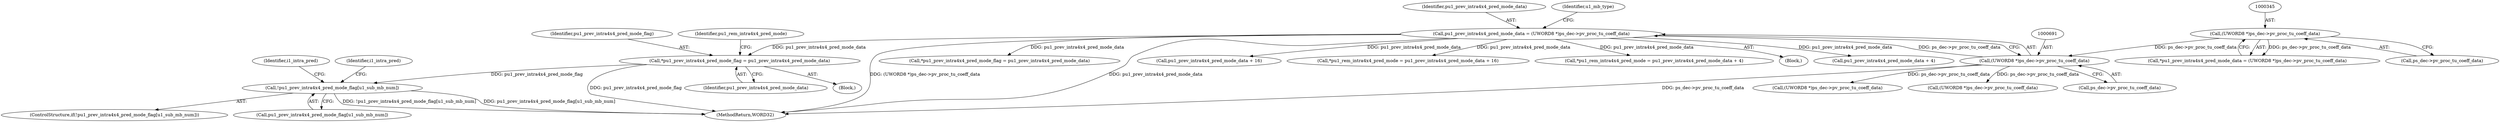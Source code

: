 digraph "0_Android_a583270e1c96d307469c83dc42bd3c5f1b9ef63f@pointer" {
"1001845" [label="(Call,*pu1_prev_intra4x4_pred_mode_flag = pu1_prev_intra4x4_pred_mode_data)"];
"1000688" [label="(Call,pu1_prev_intra4x4_pred_mode_data = (UWORD8 *)ps_dec->pv_proc_tu_coeff_data)"];
"1000690" [label="(Call,(UWORD8 *)ps_dec->pv_proc_tu_coeff_data)"];
"1000344" [label="(Call,(UWORD8 *)ps_dec->pv_proc_tu_coeff_data)"];
"1002411" [label="(Call,!pu1_prev_intra4x4_pred_mode_flag[u1_sub_mb_num])"];
"1001041" [label="(Call,*pu1_prev_intra4x4_pred_mode_flag = pu1_prev_intra4x4_pred_mode_data)"];
"1000713" [label="(Call,(UWORD8 *)ps_dec->pv_proc_tu_coeff_data)"];
"1001047" [label="(Call,pu1_prev_intra4x4_pred_mode_data + 16)"];
"1003254" [label="(MethodReturn,WORD32)"];
"1001045" [label="(Call,*pu1_rem_intra4x4_pred_mode = pu1_prev_intra4x4_pred_mode_data + 16)"];
"1000698" [label="(Identifier,u1_mb_type)"];
"1000738" [label="(Call,(UWORD8 *)ps_dec->pv_proc_tu_coeff_data)"];
"1001847" [label="(Identifier,pu1_prev_intra4x4_pred_mode_data)"];
"1001849" [label="(Call,*pu1_rem_intra4x4_pred_mode = pu1_prev_intra4x4_pred_mode_data + 4)"];
"1000689" [label="(Identifier,pu1_prev_intra4x4_pred_mode_data)"];
"1000342" [label="(Call,*pu1_prev_intra4x4_pred_mode_data = (UWORD8 *)ps_dec->pv_proc_tu_coeff_data)"];
"1000346" [label="(Call,ps_dec->pv_proc_tu_coeff_data)"];
"1002428" [label="(Identifier,i1_intra_pred)"];
"1001846" [label="(Identifier,pu1_prev_intra4x4_pred_mode_flag)"];
"1000687" [label="(Block,)"];
"1001822" [label="(Block,)"];
"1002411" [label="(Call,!pu1_prev_intra4x4_pred_mode_flag[u1_sub_mb_num])"];
"1002410" [label="(ControlStructure,if(!pu1_prev_intra4x4_pred_mode_flag[u1_sub_mb_num]))"];
"1001851" [label="(Call,pu1_prev_intra4x4_pred_mode_data + 4)"];
"1002412" [label="(Call,pu1_prev_intra4x4_pred_mode_flag[u1_sub_mb_num])"];
"1002417" [label="(Identifier,i1_intra_pred)"];
"1000690" [label="(Call,(UWORD8 *)ps_dec->pv_proc_tu_coeff_data)"];
"1001850" [label="(Identifier,pu1_rem_intra4x4_pred_mode)"];
"1000692" [label="(Call,ps_dec->pv_proc_tu_coeff_data)"];
"1001845" [label="(Call,*pu1_prev_intra4x4_pred_mode_flag = pu1_prev_intra4x4_pred_mode_data)"];
"1000688" [label="(Call,pu1_prev_intra4x4_pred_mode_data = (UWORD8 *)ps_dec->pv_proc_tu_coeff_data)"];
"1000344" [label="(Call,(UWORD8 *)ps_dec->pv_proc_tu_coeff_data)"];
"1001845" -> "1001822"  [label="AST: "];
"1001845" -> "1001847"  [label="CFG: "];
"1001846" -> "1001845"  [label="AST: "];
"1001847" -> "1001845"  [label="AST: "];
"1001850" -> "1001845"  [label="CFG: "];
"1001845" -> "1003254"  [label="DDG: pu1_prev_intra4x4_pred_mode_flag"];
"1000688" -> "1001845"  [label="DDG: pu1_prev_intra4x4_pred_mode_data"];
"1001845" -> "1002411"  [label="DDG: pu1_prev_intra4x4_pred_mode_flag"];
"1000688" -> "1000687"  [label="AST: "];
"1000688" -> "1000690"  [label="CFG: "];
"1000689" -> "1000688"  [label="AST: "];
"1000690" -> "1000688"  [label="AST: "];
"1000698" -> "1000688"  [label="CFG: "];
"1000688" -> "1003254"  [label="DDG: pu1_prev_intra4x4_pred_mode_data"];
"1000688" -> "1003254"  [label="DDG: (UWORD8 *)ps_dec->pv_proc_tu_coeff_data"];
"1000690" -> "1000688"  [label="DDG: ps_dec->pv_proc_tu_coeff_data"];
"1000688" -> "1001041"  [label="DDG: pu1_prev_intra4x4_pred_mode_data"];
"1000688" -> "1001045"  [label="DDG: pu1_prev_intra4x4_pred_mode_data"];
"1000688" -> "1001047"  [label="DDG: pu1_prev_intra4x4_pred_mode_data"];
"1000688" -> "1001849"  [label="DDG: pu1_prev_intra4x4_pred_mode_data"];
"1000688" -> "1001851"  [label="DDG: pu1_prev_intra4x4_pred_mode_data"];
"1000690" -> "1000692"  [label="CFG: "];
"1000691" -> "1000690"  [label="AST: "];
"1000692" -> "1000690"  [label="AST: "];
"1000690" -> "1003254"  [label="DDG: ps_dec->pv_proc_tu_coeff_data"];
"1000344" -> "1000690"  [label="DDG: ps_dec->pv_proc_tu_coeff_data"];
"1000690" -> "1000713"  [label="DDG: ps_dec->pv_proc_tu_coeff_data"];
"1000690" -> "1000738"  [label="DDG: ps_dec->pv_proc_tu_coeff_data"];
"1000344" -> "1000342"  [label="AST: "];
"1000344" -> "1000346"  [label="CFG: "];
"1000345" -> "1000344"  [label="AST: "];
"1000346" -> "1000344"  [label="AST: "];
"1000342" -> "1000344"  [label="CFG: "];
"1000344" -> "1000342"  [label="DDG: ps_dec->pv_proc_tu_coeff_data"];
"1002411" -> "1002410"  [label="AST: "];
"1002411" -> "1002412"  [label="CFG: "];
"1002412" -> "1002411"  [label="AST: "];
"1002417" -> "1002411"  [label="CFG: "];
"1002428" -> "1002411"  [label="CFG: "];
"1002411" -> "1003254"  [label="DDG: !pu1_prev_intra4x4_pred_mode_flag[u1_sub_mb_num]"];
"1002411" -> "1003254"  [label="DDG: pu1_prev_intra4x4_pred_mode_flag[u1_sub_mb_num]"];
}
